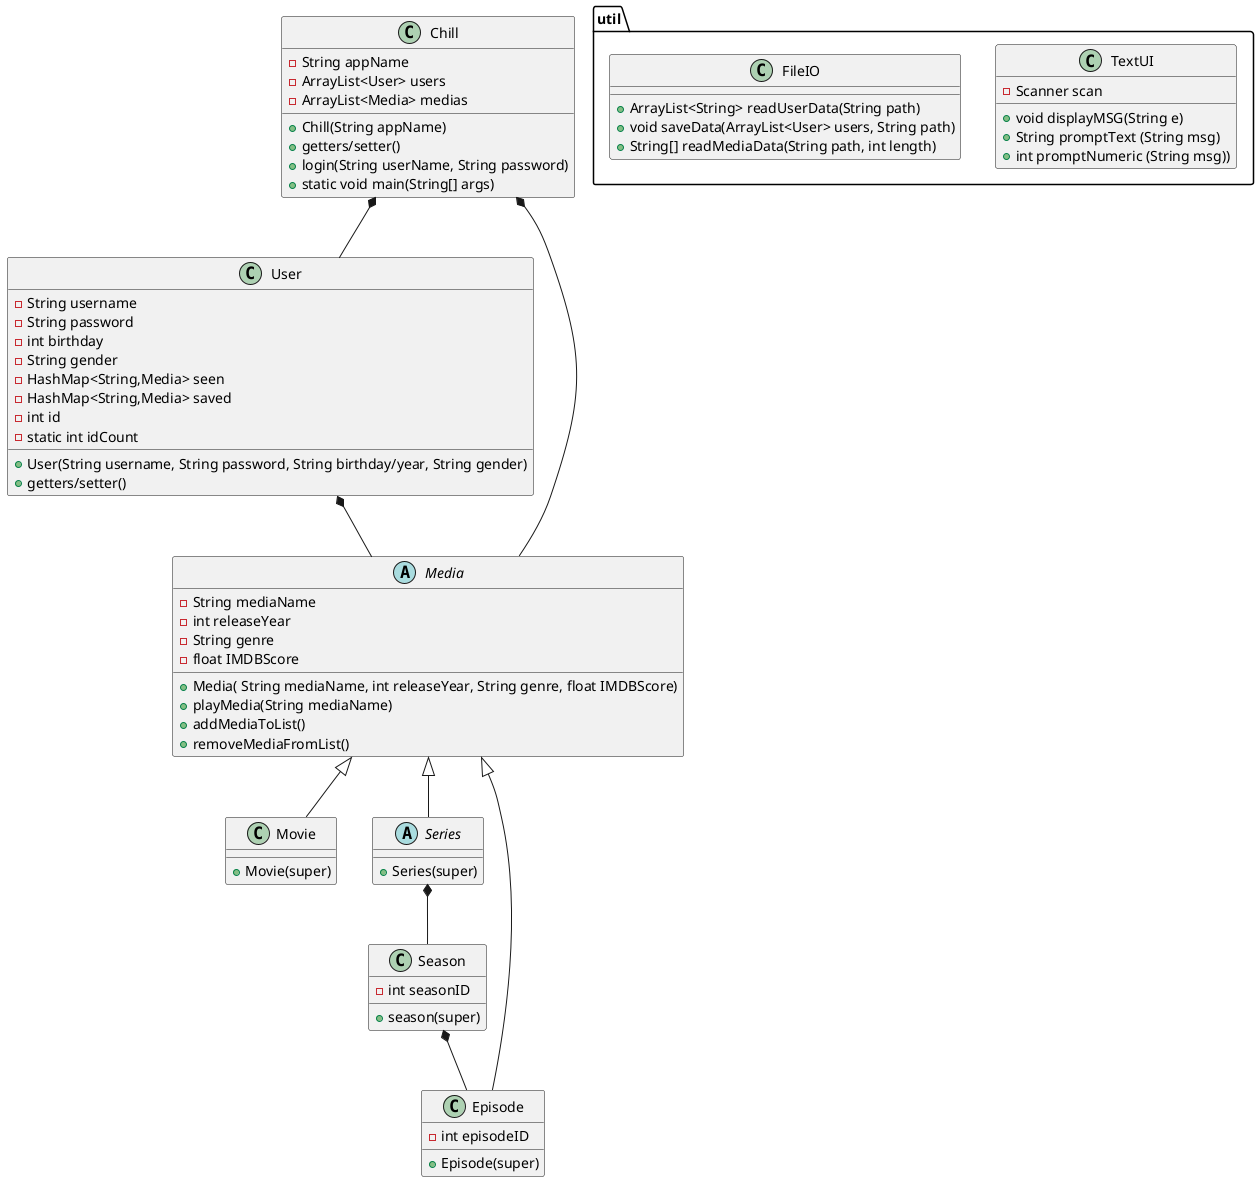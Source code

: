 @startuml

class Chill{
- String appName
- ArrayList<User> users
- ArrayList<Media> medias
+ Chill(String appName)


+ getters/setter()
+ login(String userName, String password)
+ static void main(String[] args)
}

class User{
- String username
- String password
- int birthday
- String gender
- HashMap<String,Media> seen
- HashMap<String,Media> saved
- int id
- static int idCount

+ User(String username, String password, String birthday/year, String gender)
+ getters/setter()

}

package "util"{

class TextUI{
- Scanner scan

+ void displayMSG(String e)
+ String promptText (String msg)
+ int promptNumeric (String msg))
}

class FileIO{
+ ArrayList<String> readUserData(String path)
+ void saveData(ArrayList<User> users, String path)
+ String[] readMediaData(String path, int length)
}

}

abstract class Media{
- String mediaName
- int releaseYear
- String genre
- float IMDBScore

+ Media( String mediaName, int releaseYear, String genre, float IMDBScore)
+ playMedia(String mediaName)
+ addMediaToList()
+ removeMediaFromList()
}

class Movie extends Media{
+ Movie(super)
}

abstract class Series extends Media{
+ Series(super)
}

class Season{
- int seasonID
+ season(super)
}

class Episode extends Media{
-int episodeID
+ Episode(super)
}

Chill *-- Media

User *-- Media

Chill *-- User

Series *-- Season

Season *-- Episode


@enduml